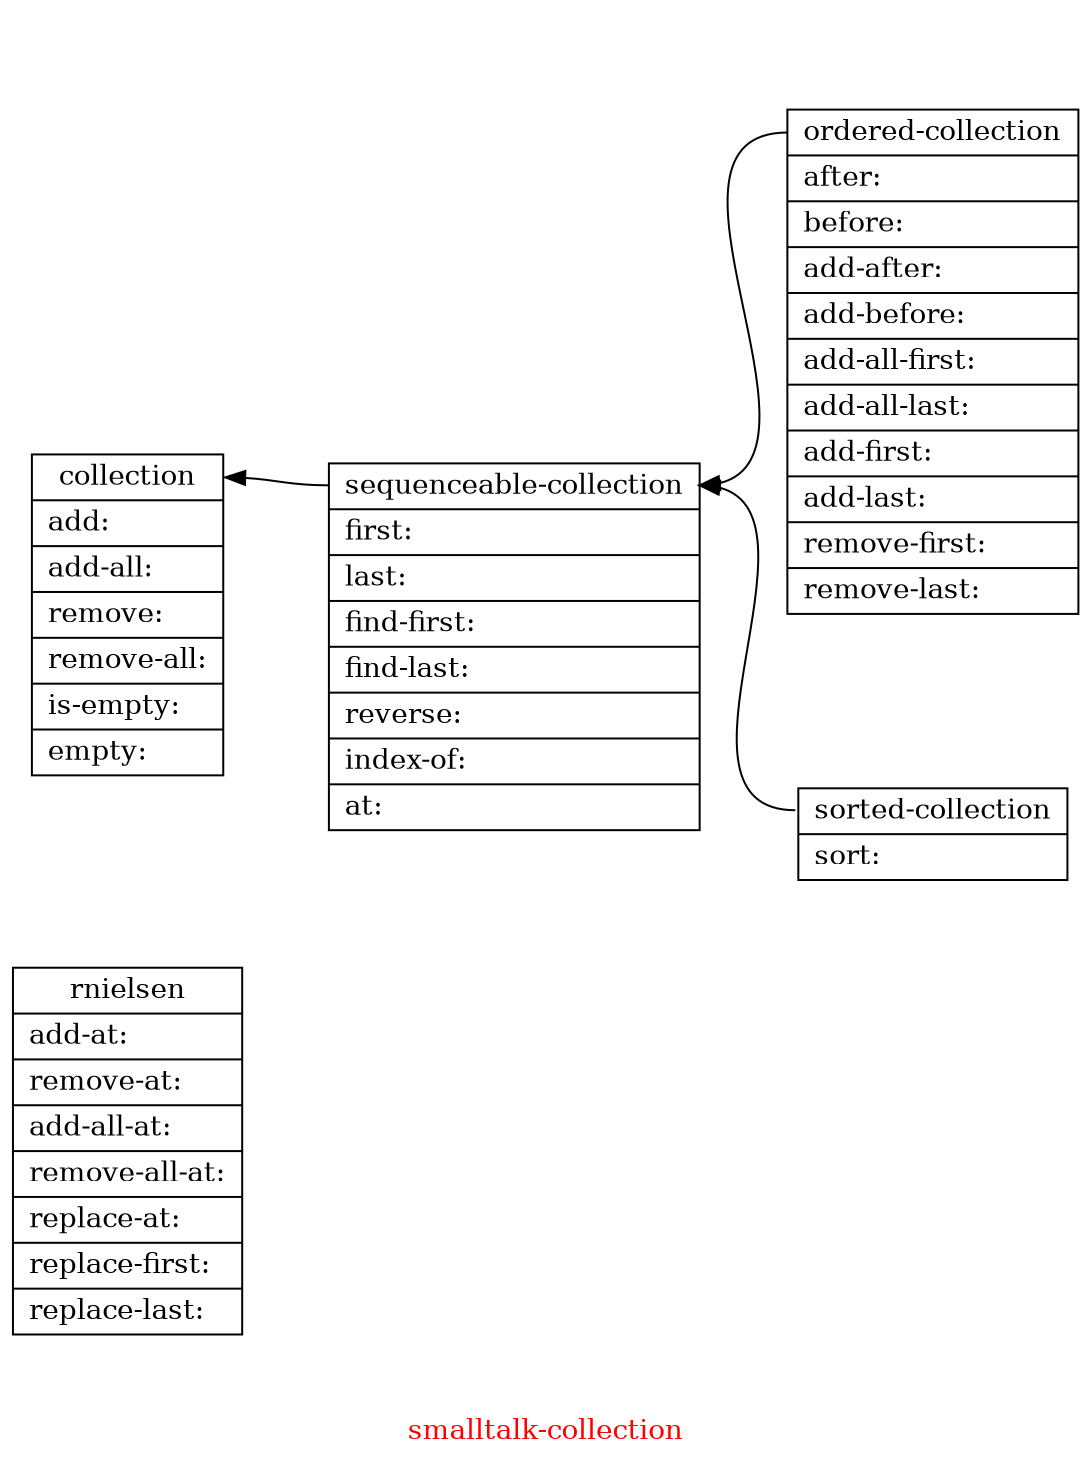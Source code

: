 // Copyright (C) 2007, 2008, 2009 Robert Nielsen <robert@dakota.org>
//
// Licensed under the Apache License, Version 2.0 (the "License");
// you may not use this file except in compliance with the License.
// You may obtain a copy of the License at
//
//      http://www.apache.org/licenses/LICENSE-2.0
//
// Unless required by applicable law or agreed to in writing, software
// distributed under the License is distributed on an "AS IS" BASIS,
// WITHOUT WARRANTIES OR CONDITIONS OF ANY KIND, either express or implied.
// See the License for the specific language governing permissions and
// limitations under the License.

digraph "smalltalk-collection"
{
        graph [ label = "\G", fontcolor = red ];
        graph [ rankdir = LR, page = "8.5,11", size = "7.5,9.75",
                ratio = fill ];
        node [ shape = record ];

        "rnielsen" [ label = "<name>\N\
           | add-at:\l\
           | remove-at:\l\
           | add-all-at:\l\
           | remove-all-at:\l\
           | replace-at:\l\
           | replace-first:\l\
           | replace-last:\l\
           " ];

        "collection" [ label = "<name>\N\
           | add:\l\
           | add-all:\l\
           | remove:\l\
           | remove-all:\l\
           | is-empty:\l\
           | empty:\l\
           " ];

        "sequenceable-collection" [ label = "<name>\N\
           | first:\l\
           | last:\l\
           | find-first:\l\
           | find-last:\l\
           | reverse:\l\
           | index-of:\l\
           | at:\l\
           " ];
        
        "ordered-collection" [ label = "<name>\N\
           | after:\l\
           | before:\l\
           | add-after:\l\
           | add-before:\l\
           | add-all-first:\l\
           | add-all-last:\l\
           | add-first:\l\
           | add-last:\l\
           | remove-first:\l\
           | remove-last:\l\
           " ];

        "sorted-collection" [ label = "<name>\N\
           | sort:\l\
           " ];
//
        "collection":name -> "sequenceable-collection":name [ dir = back ];
        "sequenceable-collection":name -> "ordered-collection":name [ dir = back ];
        "sequenceable-collection":name -> "sorted-collection":name [ dir = back ];
}
